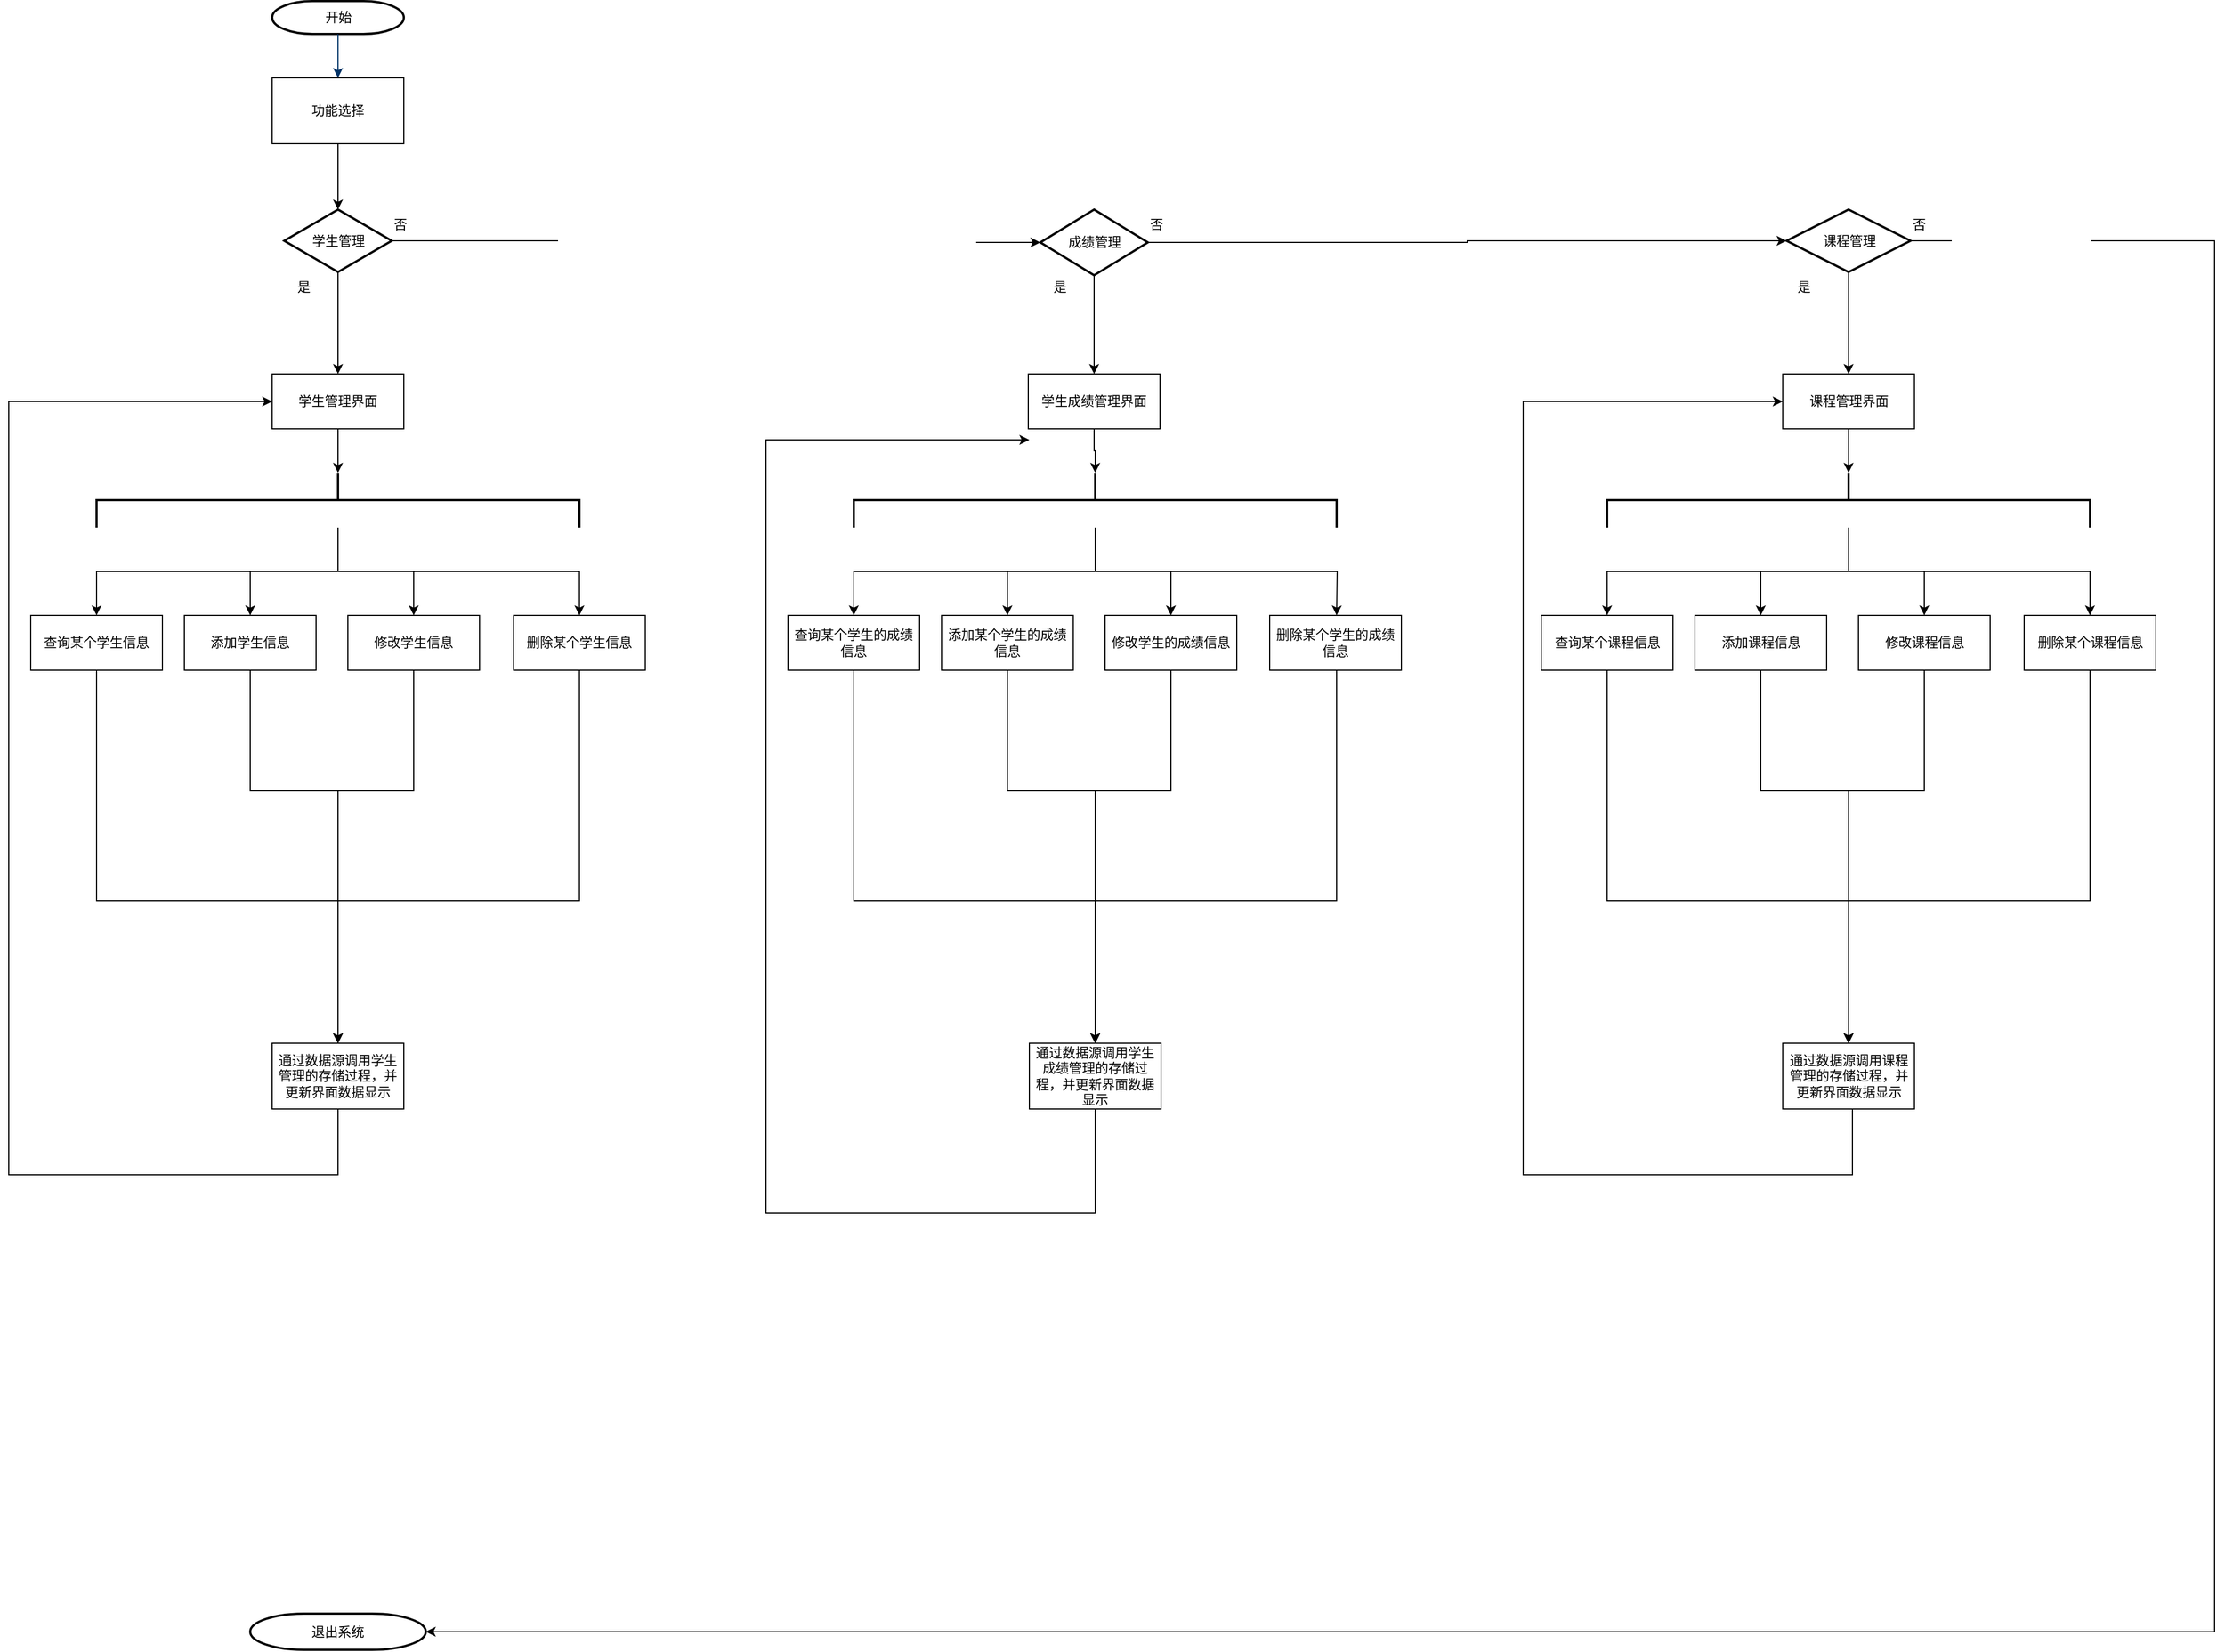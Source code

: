 <mxfile version="12.4.2" type="github" pages="1"><diagram id="6a731a19-8d31-9384-78a2-239565b7b9f0" name="Page-1"><mxGraphModel dx="1151" dy="666" grid="1" gridSize="10" guides="1" tooltips="1" connect="1" arrows="1" fold="1" page="1" pageScale="1" pageWidth="1169" pageHeight="827" background="#ffffff" math="0" shadow="0"><root><mxCell id="0"/><mxCell id="1" parent="0"/><mxCell id="2" value="开始" style="shape=mxgraph.flowchart.terminator;strokeWidth=2;gradientColor=none;gradientDirection=north;fontStyle=0;html=1;" parent="1" vertex="1"><mxGeometry x="260" y="60" width="120" height="30" as="geometry"/></mxCell><mxCell id="mCbQTqABaY7V2KOwf3k1-58" value="" style="edgeStyle=orthogonalEdgeStyle;rounded=0;orthogonalLoop=1;jettySize=auto;html=1;entryX=0.5;entryY=0;entryDx=0;entryDy=0;" edge="1" parent="1" source="6" target="mCbQTqABaY7V2KOwf3k1-87"><mxGeometry relative="1" as="geometry"><mxPoint x="320" y="387" as="targetPoint"/></mxGeometry></mxCell><mxCell id="mCbQTqABaY7V2KOwf3k1-60" value="" style="edgeStyle=orthogonalEdgeStyle;rounded=0;orthogonalLoop=1;jettySize=auto;html=1;" edge="1" parent="1" source="6" target="mCbQTqABaY7V2KOwf3k1-59"><mxGeometry relative="1" as="geometry"/></mxCell><mxCell id="6" value="学生管理" style="shape=mxgraph.flowchart.decision;strokeWidth=2;gradientColor=none;gradientDirection=north;fontStyle=0;html=1;" parent="1" vertex="1"><mxGeometry x="271" y="250" width="98" height="57" as="geometry"/></mxCell><mxCell id="mCbQTqABaY7V2KOwf3k1-65" value="" style="edgeStyle=orthogonalEdgeStyle;rounded=0;orthogonalLoop=1;jettySize=auto;html=1;" edge="1" parent="1" source="mCbQTqABaY7V2KOwf3k1-59" target="mCbQTqABaY7V2KOwf3k1-64"><mxGeometry relative="1" as="geometry"/></mxCell><mxCell id="mCbQTqABaY7V2KOwf3k1-137" style="edgeStyle=orthogonalEdgeStyle;rounded=0;orthogonalLoop=1;jettySize=auto;html=1;entryX=0.5;entryY=0;entryDx=0;entryDy=0;" edge="1" parent="1" source="mCbQTqABaY7V2KOwf3k1-59" target="mCbQTqABaY7V2KOwf3k1-121"><mxGeometry relative="1" as="geometry"/></mxCell><mxCell id="mCbQTqABaY7V2KOwf3k1-59" value="成绩管理" style="shape=mxgraph.flowchart.decision;strokeWidth=2;gradientColor=none;gradientDirection=north;fontStyle=0;html=1;" vertex="1" parent="1"><mxGeometry x="960" y="250" width="98" height="60" as="geometry"/></mxCell><mxCell id="mCbQTqABaY7V2KOwf3k1-91" style="edgeStyle=orthogonalEdgeStyle;rounded=0;orthogonalLoop=1;jettySize=auto;html=1;entryX=0;entryY=0.5;entryDx=0;entryDy=0;entryPerimeter=0;" edge="1" parent="1" source="mCbQTqABaY7V2KOwf3k1-64" target="mCbQTqABaY7V2KOwf3k1-90"><mxGeometry relative="1" as="geometry"><mxPoint x="410" y="1547" as="targetPoint"/><Array as="points"><mxPoint x="2030" y="279"/><mxPoint x="2030" y="1547"/></Array></mxGeometry></mxCell><mxCell id="mCbQTqABaY7V2KOwf3k1-157" style="edgeStyle=orthogonalEdgeStyle;rounded=0;orthogonalLoop=1;jettySize=auto;html=1;" edge="1" parent="1" source="mCbQTqABaY7V2KOwf3k1-64" target="mCbQTqABaY7V2KOwf3k1-140"><mxGeometry relative="1" as="geometry"/></mxCell><mxCell id="mCbQTqABaY7V2KOwf3k1-64" value="课程管理" style="shape=mxgraph.flowchart.decision;strokeWidth=2;gradientColor=none;gradientDirection=north;fontStyle=0;html=1;" vertex="1" parent="1"><mxGeometry x="1640" y="250" width="113" height="57" as="geometry"/></mxCell><mxCell id="7" style="fontStyle=1;strokeColor=#003366;strokeWidth=1;html=1;" parent="1" source="2" edge="1"><mxGeometry relative="1" as="geometry"><mxPoint x="320" y="130" as="targetPoint"/></mxGeometry></mxCell><mxCell id="mCbQTqABaY7V2KOwf3k1-56" value="" style="edgeStyle=orthogonalEdgeStyle;rounded=0;orthogonalLoop=1;jettySize=auto;html=1;" edge="1" parent="1" source="mCbQTqABaY7V2KOwf3k1-55" target="6"><mxGeometry relative="1" as="geometry"/></mxCell><mxCell id="mCbQTqABaY7V2KOwf3k1-55" value="功能选择" style="rounded=0;whiteSpace=wrap;html=1;" vertex="1" parent="1"><mxGeometry x="260" y="130" width="120" height="60" as="geometry"/></mxCell><mxCell id="mCbQTqABaY7V2KOwf3k1-61" value="否" style="text;fontStyle=0;html=1;strokeColor=none;gradientColor=none;fillColor=none;strokeWidth=2;" vertex="1" parent="1"><mxGeometry x="369" y="250" width="40" height="26" as="geometry"/></mxCell><mxCell id="mCbQTqABaY7V2KOwf3k1-66" value="否" style="text;fontStyle=0;html=1;strokeColor=none;gradientColor=none;fillColor=none;strokeWidth=2;" vertex="1" parent="1"><mxGeometry x="1058" y="250" width="40" height="26" as="geometry"/></mxCell><mxCell id="mCbQTqABaY7V2KOwf3k1-67" value="是" style="text;fontStyle=0;html=1;strokeColor=none;gradientColor=none;fillColor=none;strokeWidth=2;" vertex="1" parent="1"><mxGeometry x="281" y="307" width="40" height="26" as="geometry"/></mxCell><mxCell id="mCbQTqABaY7V2KOwf3k1-70" value="是" style="text;fontStyle=0;html=1;strokeColor=none;gradientColor=none;fillColor=none;strokeWidth=2;" vertex="1" parent="1"><mxGeometry x="970" y="307" width="40" height="26" as="geometry"/></mxCell><mxCell id="mCbQTqABaY7V2KOwf3k1-71" value="是" style="text;fontStyle=0;html=1;strokeColor=none;gradientColor=none;fillColor=none;strokeWidth=2;" vertex="1" parent="1"><mxGeometry x="1648" y="307" width="40" height="26" as="geometry"/></mxCell><mxCell id="mCbQTqABaY7V2KOwf3k1-86" value="否" style="text;fontStyle=0;html=1;strokeColor=none;gradientColor=none;fillColor=none;strokeWidth=2;" vertex="1" parent="1"><mxGeometry x="1753" y="250" width="29" as="geometry"/></mxCell><mxCell id="mCbQTqABaY7V2KOwf3k1-97" style="edgeStyle=orthogonalEdgeStyle;rounded=0;orthogonalLoop=1;jettySize=auto;html=1;" edge="1" parent="1" source="mCbQTqABaY7V2KOwf3k1-87" target="mCbQTqABaY7V2KOwf3k1-96"><mxGeometry relative="1" as="geometry"/></mxCell><mxCell id="mCbQTqABaY7V2KOwf3k1-87" value="学生管理界面" style="rounded=0;whiteSpace=wrap;html=1;" vertex="1" parent="1"><mxGeometry x="260" y="400" width="120" height="50" as="geometry"/></mxCell><mxCell id="mCbQTqABaY7V2KOwf3k1-90" value="&lt;span style=&quot;white-space: normal&quot;&gt;退出系统&lt;/span&gt;" style="shape=mxgraph.flowchart.terminator;strokeWidth=2;gradientColor=none;gradientDirection=north;fontStyle=0;html=1;flipH=0;flipV=0;direction=west;whiteSpace=wrap;" vertex="1" parent="1"><mxGeometry x="240" y="1530" width="160" height="33" as="geometry"/></mxCell><mxCell id="mCbQTqABaY7V2KOwf3k1-119" style="edgeStyle=orthogonalEdgeStyle;rounded=0;orthogonalLoop=1;jettySize=auto;html=1;entryX=0;entryY=0.5;entryDx=0;entryDy=0;" edge="1" parent="1" source="mCbQTqABaY7V2KOwf3k1-92" target="mCbQTqABaY7V2KOwf3k1-87"><mxGeometry relative="1" as="geometry"><mxPoint x="20" y="420" as="targetPoint"/><Array as="points"><mxPoint x="320" y="1130"/><mxPoint x="20" y="1130"/><mxPoint x="20" y="425"/></Array></mxGeometry></mxCell><mxCell id="mCbQTqABaY7V2KOwf3k1-92" value="通过数据源调用学生管理的存储过程，并更新界面数据显示" style="rounded=0;whiteSpace=wrap;html=1;" vertex="1" parent="1"><mxGeometry x="260" y="1010" width="120" height="60" as="geometry"/></mxCell><mxCell id="mCbQTqABaY7V2KOwf3k1-102" style="edgeStyle=orthogonalEdgeStyle;rounded=0;orthogonalLoop=1;jettySize=auto;html=1;" edge="1" parent="1" source="mCbQTqABaY7V2KOwf3k1-96" target="mCbQTqABaY7V2KOwf3k1-100"><mxGeometry relative="1" as="geometry"/></mxCell><mxCell id="mCbQTqABaY7V2KOwf3k1-103" style="edgeStyle=orthogonalEdgeStyle;rounded=0;orthogonalLoop=1;jettySize=auto;html=1;entryX=0.5;entryY=0;entryDx=0;entryDy=0;" edge="1" parent="1" source="mCbQTqABaY7V2KOwf3k1-96" target="mCbQTqABaY7V2KOwf3k1-98"><mxGeometry relative="1" as="geometry"/></mxCell><mxCell id="mCbQTqABaY7V2KOwf3k1-106" style="edgeStyle=orthogonalEdgeStyle;rounded=0;orthogonalLoop=1;jettySize=auto;html=1;entryX=0.5;entryY=0;entryDx=0;entryDy=0;" edge="1" parent="1" source="mCbQTqABaY7V2KOwf3k1-96" target="mCbQTqABaY7V2KOwf3k1-104"><mxGeometry relative="1" as="geometry"/></mxCell><mxCell id="mCbQTqABaY7V2KOwf3k1-107" style="edgeStyle=orthogonalEdgeStyle;rounded=0;orthogonalLoop=1;jettySize=auto;html=1;entryX=0.5;entryY=0;entryDx=0;entryDy=0;" edge="1" parent="1" source="mCbQTqABaY7V2KOwf3k1-96" target="mCbQTqABaY7V2KOwf3k1-105"><mxGeometry relative="1" as="geometry"/></mxCell><mxCell id="mCbQTqABaY7V2KOwf3k1-96" value="" style="strokeWidth=2;html=1;shape=mxgraph.flowchart.annotation_2;align=left;labelPosition=right;pointerEvents=1;direction=south;allowArrows=1;connectable=1;portConstraintRotation=0;noLabel=0;part=0;perimeter=rectanglePerimeter;" vertex="1" parent="1"><mxGeometry x="100" y="490" width="440" height="50" as="geometry"/></mxCell><mxCell id="mCbQTqABaY7V2KOwf3k1-115" style="edgeStyle=orthogonalEdgeStyle;rounded=0;orthogonalLoop=1;jettySize=auto;html=1;entryX=0.5;entryY=0;entryDx=0;entryDy=0;" edge="1" parent="1" source="mCbQTqABaY7V2KOwf3k1-98" target="mCbQTqABaY7V2KOwf3k1-92"><mxGeometry relative="1" as="geometry"><mxPoint x="320" y="880" as="targetPoint"/><Array as="points"><mxPoint x="100" y="880"/><mxPoint x="320" y="880"/></Array></mxGeometry></mxCell><mxCell id="mCbQTqABaY7V2KOwf3k1-98" value="查询某个学生信息" style="rounded=0;whiteSpace=wrap;html=1;" vertex="1" parent="1"><mxGeometry x="40" y="620" width="120" height="50" as="geometry"/></mxCell><mxCell id="mCbQTqABaY7V2KOwf3k1-118" style="edgeStyle=orthogonalEdgeStyle;rounded=0;orthogonalLoop=1;jettySize=auto;html=1;entryX=0.5;entryY=0;entryDx=0;entryDy=0;" edge="1" parent="1" source="mCbQTqABaY7V2KOwf3k1-100" target="mCbQTqABaY7V2KOwf3k1-92"><mxGeometry relative="1" as="geometry"><mxPoint x="320" y="880" as="targetPoint"/><Array as="points"><mxPoint x="540" y="880"/><mxPoint x="320" y="880"/></Array></mxGeometry></mxCell><mxCell id="mCbQTqABaY7V2KOwf3k1-100" value="删除某个学生信息" style="rounded=0;whiteSpace=wrap;html=1;" vertex="1" parent="1"><mxGeometry x="480" y="620" width="120" height="50" as="geometry"/></mxCell><mxCell id="mCbQTqABaY7V2KOwf3k1-116" style="edgeStyle=orthogonalEdgeStyle;rounded=0;orthogonalLoop=1;jettySize=auto;html=1;entryX=0.5;entryY=0;entryDx=0;entryDy=0;" edge="1" parent="1" source="mCbQTqABaY7V2KOwf3k1-104" target="mCbQTqABaY7V2KOwf3k1-92"><mxGeometry relative="1" as="geometry"><mxPoint x="320" y="980" as="targetPoint"/><Array as="points"><mxPoint x="240" y="780"/><mxPoint x="320" y="780"/></Array></mxGeometry></mxCell><mxCell id="mCbQTqABaY7V2KOwf3k1-104" value="添加学生信息" style="rounded=0;whiteSpace=wrap;html=1;" vertex="1" parent="1"><mxGeometry x="180" y="620" width="120" height="50" as="geometry"/></mxCell><mxCell id="mCbQTqABaY7V2KOwf3k1-117" style="edgeStyle=orthogonalEdgeStyle;rounded=0;orthogonalLoop=1;jettySize=auto;html=1;entryX=0.5;entryY=0;entryDx=0;entryDy=0;" edge="1" parent="1" source="mCbQTqABaY7V2KOwf3k1-105" target="mCbQTqABaY7V2KOwf3k1-92"><mxGeometry relative="1" as="geometry"><mxPoint x="320" y="1000" as="targetPoint"/><Array as="points"><mxPoint x="389" y="780"/><mxPoint x="320" y="780"/></Array></mxGeometry></mxCell><mxCell id="mCbQTqABaY7V2KOwf3k1-105" value="修改学生信息" style="rounded=0;whiteSpace=wrap;html=1;" vertex="1" parent="1"><mxGeometry x="329" y="620" width="120" height="50" as="geometry"/></mxCell><mxCell id="mCbQTqABaY7V2KOwf3k1-138" style="edgeStyle=orthogonalEdgeStyle;rounded=0;orthogonalLoop=1;jettySize=auto;html=1;entryX=0;entryY=0.5;entryDx=0;entryDy=0;entryPerimeter=0;" edge="1" parent="1" source="mCbQTqABaY7V2KOwf3k1-121" target="mCbQTqABaY7V2KOwf3k1-128"><mxGeometry relative="1" as="geometry"/></mxCell><mxCell id="mCbQTqABaY7V2KOwf3k1-121" value="学生成绩管理界面" style="rounded=0;whiteSpace=wrap;html=1;" vertex="1" parent="1"><mxGeometry x="949" y="400" width="120" height="50" as="geometry"/></mxCell><mxCell id="mCbQTqABaY7V2KOwf3k1-122" style="edgeStyle=orthogonalEdgeStyle;rounded=0;orthogonalLoop=1;jettySize=auto;html=1;entryX=0;entryY=0.5;entryDx=0;entryDy=0;" edge="1" parent="1" source="mCbQTqABaY7V2KOwf3k1-123"><mxGeometry relative="1" as="geometry"><mxPoint x="950" y="460" as="targetPoint"/><Array as="points"><mxPoint x="1010" y="1165"/><mxPoint x="710" y="1165"/><mxPoint x="710" y="460"/></Array></mxGeometry></mxCell><mxCell id="mCbQTqABaY7V2KOwf3k1-123" value="通过数据源调用学生成绩管理的存储过程，并更新界面数据显示" style="rounded=0;whiteSpace=wrap;html=1;" vertex="1" parent="1"><mxGeometry x="950" y="1010" width="120" height="60" as="geometry"/></mxCell><mxCell id="mCbQTqABaY7V2KOwf3k1-124" style="edgeStyle=orthogonalEdgeStyle;rounded=0;orthogonalLoop=1;jettySize=auto;html=1;" edge="1" parent="1" source="mCbQTqABaY7V2KOwf3k1-128"><mxGeometry relative="1" as="geometry"><mxPoint x="1230" y="620" as="targetPoint"/></mxGeometry></mxCell><mxCell id="mCbQTqABaY7V2KOwf3k1-125" style="edgeStyle=orthogonalEdgeStyle;rounded=0;orthogonalLoop=1;jettySize=auto;html=1;entryX=0.5;entryY=0;entryDx=0;entryDy=0;" edge="1" parent="1" source="mCbQTqABaY7V2KOwf3k1-128" target="mCbQTqABaY7V2KOwf3k1-130"><mxGeometry relative="1" as="geometry"/></mxCell><mxCell id="mCbQTqABaY7V2KOwf3k1-126" style="edgeStyle=orthogonalEdgeStyle;rounded=0;orthogonalLoop=1;jettySize=auto;html=1;entryX=0.5;entryY=0;entryDx=0;entryDy=0;" edge="1" parent="1" source="mCbQTqABaY7V2KOwf3k1-128" target="mCbQTqABaY7V2KOwf3k1-134"><mxGeometry relative="1" as="geometry"/></mxCell><mxCell id="mCbQTqABaY7V2KOwf3k1-127" style="edgeStyle=orthogonalEdgeStyle;rounded=0;orthogonalLoop=1;jettySize=auto;html=1;entryX=0.5;entryY=0;entryDx=0;entryDy=0;" edge="1" parent="1" source="mCbQTqABaY7V2KOwf3k1-128" target="mCbQTqABaY7V2KOwf3k1-136"><mxGeometry relative="1" as="geometry"/></mxCell><mxCell id="mCbQTqABaY7V2KOwf3k1-128" value="" style="strokeWidth=2;html=1;shape=mxgraph.flowchart.annotation_2;align=left;labelPosition=right;pointerEvents=1;direction=south;allowArrows=1;connectable=1;portConstraintRotation=0;noLabel=0;part=0;perimeter=rectanglePerimeter;" vertex="1" parent="1"><mxGeometry x="790" y="490" width="440" height="50" as="geometry"/></mxCell><mxCell id="mCbQTqABaY7V2KOwf3k1-129" style="edgeStyle=orthogonalEdgeStyle;rounded=0;orthogonalLoop=1;jettySize=auto;html=1;entryX=0.5;entryY=0;entryDx=0;entryDy=0;" edge="1" parent="1" source="mCbQTqABaY7V2KOwf3k1-130" target="mCbQTqABaY7V2KOwf3k1-123"><mxGeometry relative="1" as="geometry"><mxPoint x="1010" y="880" as="targetPoint"/><Array as="points"><mxPoint x="790" y="880"/><mxPoint x="1010" y="880"/></Array></mxGeometry></mxCell><mxCell id="mCbQTqABaY7V2KOwf3k1-130" value="查询某个学生的成绩信息" style="rounded=0;whiteSpace=wrap;html=1;" vertex="1" parent="1"><mxGeometry x="730" y="620" width="120" height="50" as="geometry"/></mxCell><mxCell id="mCbQTqABaY7V2KOwf3k1-131" style="edgeStyle=orthogonalEdgeStyle;rounded=0;orthogonalLoop=1;jettySize=auto;html=1;entryX=0.5;entryY=0;entryDx=0;entryDy=0;" edge="1" parent="1" target="mCbQTqABaY7V2KOwf3k1-123"><mxGeometry relative="1" as="geometry"><mxPoint x="1010" y="880" as="targetPoint"/><Array as="points"><mxPoint x="1230" y="880"/><mxPoint x="1010" y="880"/></Array><mxPoint x="1230" y="670" as="sourcePoint"/></mxGeometry></mxCell><mxCell id="mCbQTqABaY7V2KOwf3k1-132" value="删除某个学生的成绩信息" style="rounded=0;whiteSpace=wrap;html=1;" vertex="1" parent="1"><mxGeometry x="1169" y="620" width="120" height="50" as="geometry"/></mxCell><mxCell id="mCbQTqABaY7V2KOwf3k1-133" style="edgeStyle=orthogonalEdgeStyle;rounded=0;orthogonalLoop=1;jettySize=auto;html=1;entryX=0.5;entryY=0;entryDx=0;entryDy=0;" edge="1" parent="1" source="mCbQTqABaY7V2KOwf3k1-134" target="mCbQTqABaY7V2KOwf3k1-123"><mxGeometry relative="1" as="geometry"><mxPoint x="1010" y="980" as="targetPoint"/><Array as="points"><mxPoint x="930" y="780"/><mxPoint x="1010" y="780"/></Array></mxGeometry></mxCell><mxCell id="mCbQTqABaY7V2KOwf3k1-134" value="添加某个学生的成绩信息" style="rounded=0;whiteSpace=wrap;html=1;" vertex="1" parent="1"><mxGeometry x="870" y="620" width="120" height="50" as="geometry"/></mxCell><mxCell id="mCbQTqABaY7V2KOwf3k1-135" style="edgeStyle=orthogonalEdgeStyle;rounded=0;orthogonalLoop=1;jettySize=auto;html=1;entryX=0.5;entryY=0;entryDx=0;entryDy=0;" edge="1" parent="1" source="mCbQTqABaY7V2KOwf3k1-136" target="mCbQTqABaY7V2KOwf3k1-123"><mxGeometry relative="1" as="geometry"><mxPoint x="1010" y="1000" as="targetPoint"/><Array as="points"><mxPoint x="1079" y="780"/><mxPoint x="1010" y="780"/></Array></mxGeometry></mxCell><mxCell id="mCbQTqABaY7V2KOwf3k1-136" value="修改学生的成绩信息" style="rounded=0;whiteSpace=wrap;html=1;" vertex="1" parent="1"><mxGeometry x="1019" y="620" width="120" height="50" as="geometry"/></mxCell><mxCell id="mCbQTqABaY7V2KOwf3k1-139" style="edgeStyle=orthogonalEdgeStyle;rounded=0;orthogonalLoop=1;jettySize=auto;html=1;" edge="1" parent="1" source="mCbQTqABaY7V2KOwf3k1-140" target="mCbQTqABaY7V2KOwf3k1-147"><mxGeometry relative="1" as="geometry"/></mxCell><mxCell id="mCbQTqABaY7V2KOwf3k1-140" value="课程管理界面" style="rounded=0;whiteSpace=wrap;html=1;" vertex="1" parent="1"><mxGeometry x="1636.5" y="400" width="120" height="50" as="geometry"/></mxCell><mxCell id="mCbQTqABaY7V2KOwf3k1-141" style="edgeStyle=orthogonalEdgeStyle;rounded=0;orthogonalLoop=1;jettySize=auto;html=1;entryX=0;entryY=0.5;entryDx=0;entryDy=0;" edge="1" parent="1" source="mCbQTqABaY7V2KOwf3k1-142" target="mCbQTqABaY7V2KOwf3k1-140"><mxGeometry relative="1" as="geometry"><mxPoint x="1400" y="420" as="targetPoint"/><Array as="points"><mxPoint x="1700" y="1130"/><mxPoint x="1400" y="1130"/><mxPoint x="1400" y="425"/></Array></mxGeometry></mxCell><mxCell id="mCbQTqABaY7V2KOwf3k1-142" value="通过数据源调用课程管理的存储过程，并更新界面数据显示" style="rounded=0;whiteSpace=wrap;html=1;" vertex="1" parent="1"><mxGeometry x="1636.5" y="1010" width="120" height="60" as="geometry"/></mxCell><mxCell id="mCbQTqABaY7V2KOwf3k1-143" style="edgeStyle=orthogonalEdgeStyle;rounded=0;orthogonalLoop=1;jettySize=auto;html=1;" edge="1" parent="1" source="mCbQTqABaY7V2KOwf3k1-147" target="mCbQTqABaY7V2KOwf3k1-151"><mxGeometry relative="1" as="geometry"/></mxCell><mxCell id="mCbQTqABaY7V2KOwf3k1-144" style="edgeStyle=orthogonalEdgeStyle;rounded=0;orthogonalLoop=1;jettySize=auto;html=1;entryX=0.5;entryY=0;entryDx=0;entryDy=0;" edge="1" parent="1" source="mCbQTqABaY7V2KOwf3k1-147" target="mCbQTqABaY7V2KOwf3k1-149"><mxGeometry relative="1" as="geometry"/></mxCell><mxCell id="mCbQTqABaY7V2KOwf3k1-145" style="edgeStyle=orthogonalEdgeStyle;rounded=0;orthogonalLoop=1;jettySize=auto;html=1;entryX=0.5;entryY=0;entryDx=0;entryDy=0;" edge="1" parent="1" source="mCbQTqABaY7V2KOwf3k1-147" target="mCbQTqABaY7V2KOwf3k1-153"><mxGeometry relative="1" as="geometry"/></mxCell><mxCell id="mCbQTqABaY7V2KOwf3k1-146" style="edgeStyle=orthogonalEdgeStyle;rounded=0;orthogonalLoop=1;jettySize=auto;html=1;entryX=0.5;entryY=0;entryDx=0;entryDy=0;" edge="1" parent="1" source="mCbQTqABaY7V2KOwf3k1-147" target="mCbQTqABaY7V2KOwf3k1-155"><mxGeometry relative="1" as="geometry"/></mxCell><mxCell id="mCbQTqABaY7V2KOwf3k1-147" value="" style="strokeWidth=2;html=1;shape=mxgraph.flowchart.annotation_2;align=left;labelPosition=right;pointerEvents=1;direction=south;allowArrows=1;connectable=1;portConstraintRotation=0;noLabel=0;part=0;perimeter=rectanglePerimeter;" vertex="1" parent="1"><mxGeometry x="1476.5" y="490" width="440" height="50" as="geometry"/></mxCell><mxCell id="mCbQTqABaY7V2KOwf3k1-148" style="edgeStyle=orthogonalEdgeStyle;rounded=0;orthogonalLoop=1;jettySize=auto;html=1;entryX=0.5;entryY=0;entryDx=0;entryDy=0;" edge="1" parent="1" source="mCbQTqABaY7V2KOwf3k1-149" target="mCbQTqABaY7V2KOwf3k1-142"><mxGeometry relative="1" as="geometry"><mxPoint x="1696.5" y="880" as="targetPoint"/><Array as="points"><mxPoint x="1476.5" y="880"/><mxPoint x="1696.5" y="880"/></Array></mxGeometry></mxCell><mxCell id="mCbQTqABaY7V2KOwf3k1-149" value="查询某个课程信息" style="rounded=0;whiteSpace=wrap;html=1;" vertex="1" parent="1"><mxGeometry x="1416.5" y="620" width="120" height="50" as="geometry"/></mxCell><mxCell id="mCbQTqABaY7V2KOwf3k1-150" style="edgeStyle=orthogonalEdgeStyle;rounded=0;orthogonalLoop=1;jettySize=auto;html=1;entryX=0.5;entryY=0;entryDx=0;entryDy=0;" edge="1" parent="1" source="mCbQTqABaY7V2KOwf3k1-151" target="mCbQTqABaY7V2KOwf3k1-142"><mxGeometry relative="1" as="geometry"><mxPoint x="1696.5" y="880" as="targetPoint"/><Array as="points"><mxPoint x="1916.5" y="880"/><mxPoint x="1696.5" y="880"/></Array></mxGeometry></mxCell><mxCell id="mCbQTqABaY7V2KOwf3k1-151" value="删除某个课程信息" style="rounded=0;whiteSpace=wrap;html=1;" vertex="1" parent="1"><mxGeometry x="1856.5" y="620" width="120" height="50" as="geometry"/></mxCell><mxCell id="mCbQTqABaY7V2KOwf3k1-152" style="edgeStyle=orthogonalEdgeStyle;rounded=0;orthogonalLoop=1;jettySize=auto;html=1;entryX=0.5;entryY=0;entryDx=0;entryDy=0;" edge="1" parent="1" source="mCbQTqABaY7V2KOwf3k1-153" target="mCbQTqABaY7V2KOwf3k1-142"><mxGeometry relative="1" as="geometry"><mxPoint x="1696.5" y="980" as="targetPoint"/><Array as="points"><mxPoint x="1616.5" y="780"/><mxPoint x="1696.5" y="780"/></Array></mxGeometry></mxCell><mxCell id="mCbQTqABaY7V2KOwf3k1-153" value="添加课程信息" style="rounded=0;whiteSpace=wrap;html=1;" vertex="1" parent="1"><mxGeometry x="1556.5" y="620" width="120" height="50" as="geometry"/></mxCell><mxCell id="mCbQTqABaY7V2KOwf3k1-154" style="edgeStyle=orthogonalEdgeStyle;rounded=0;orthogonalLoop=1;jettySize=auto;html=1;entryX=0.5;entryY=0;entryDx=0;entryDy=0;" edge="1" parent="1" source="mCbQTqABaY7V2KOwf3k1-155" target="mCbQTqABaY7V2KOwf3k1-142"><mxGeometry relative="1" as="geometry"><mxPoint x="1696.5" y="1000" as="targetPoint"/><Array as="points"><mxPoint x="1765.5" y="780"/><mxPoint x="1696.5" y="780"/></Array></mxGeometry></mxCell><mxCell id="mCbQTqABaY7V2KOwf3k1-155" value="修改课程信息" style="rounded=0;whiteSpace=wrap;html=1;" vertex="1" parent="1"><mxGeometry x="1705.5" y="620" width="120" height="50" as="geometry"/></mxCell></root></mxGraphModel></diagram></mxfile>